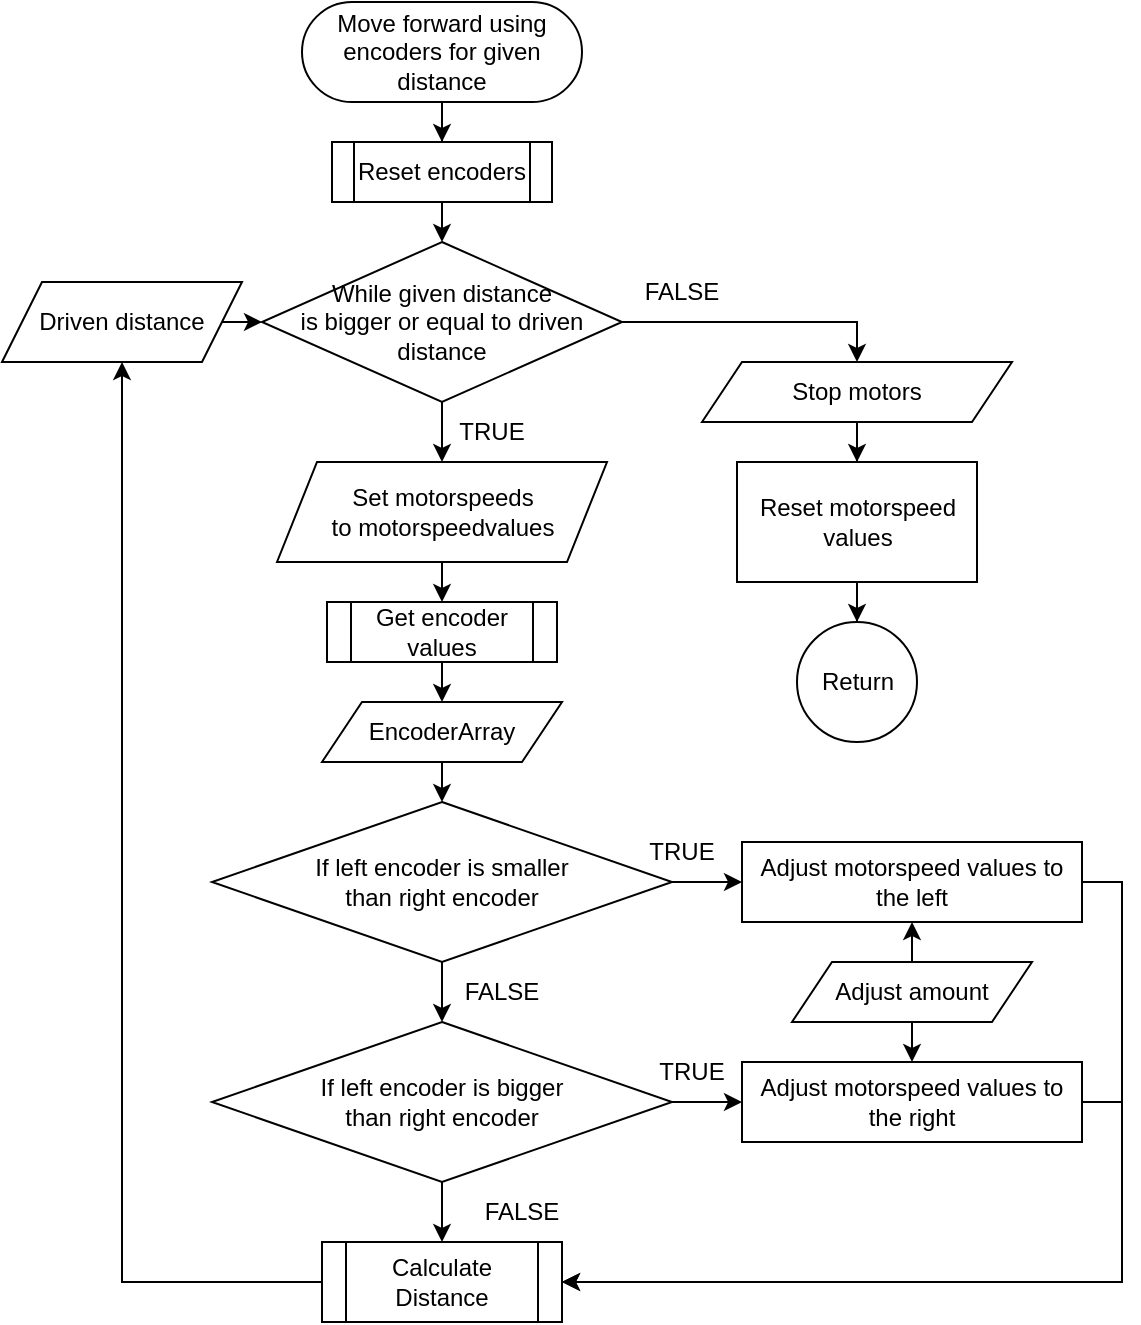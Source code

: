 <mxfile version="22.1.11" type="device">
  <diagram name="Page-1" id="1wHot74sVgRbxN3V9Pzl">
    <mxGraphModel dx="1538" dy="763" grid="1" gridSize="10" guides="1" tooltips="1" connect="1" arrows="1" fold="1" page="1" pageScale="1" pageWidth="850" pageHeight="1100" math="0" shadow="0">
      <root>
        <mxCell id="0" />
        <mxCell id="1" parent="0" />
        <mxCell id="OEuwmZ-vneeiG_g7fXwI-3" value="" style="edgeStyle=orthogonalEdgeStyle;rounded=0;orthogonalLoop=1;jettySize=auto;html=1;" parent="1" source="OEuwmZ-vneeiG_g7fXwI-1" target="OEuwmZ-vneeiG_g7fXwI-2" edge="1">
          <mxGeometry relative="1" as="geometry" />
        </mxCell>
        <mxCell id="OEuwmZ-vneeiG_g7fXwI-1" value="Move forward using encoders for given distance" style="rounded=1;whiteSpace=wrap;html=1;arcSize=50;" parent="1" vertex="1">
          <mxGeometry x="190" y="50" width="140" height="50" as="geometry" />
        </mxCell>
        <mxCell id="OEuwmZ-vneeiG_g7fXwI-5" style="edgeStyle=orthogonalEdgeStyle;rounded=0;orthogonalLoop=1;jettySize=auto;html=1;exitX=0.5;exitY=1;exitDx=0;exitDy=0;entryX=0.5;entryY=0;entryDx=0;entryDy=0;" parent="1" source="OEuwmZ-vneeiG_g7fXwI-2" target="OEuwmZ-vneeiG_g7fXwI-4" edge="1">
          <mxGeometry relative="1" as="geometry" />
        </mxCell>
        <mxCell id="OEuwmZ-vneeiG_g7fXwI-2" value="Reset encoders" style="shape=process;whiteSpace=wrap;html=1;backgroundOutline=1;" parent="1" vertex="1">
          <mxGeometry x="205" y="120" width="110" height="30" as="geometry" />
        </mxCell>
        <mxCell id="OEuwmZ-vneeiG_g7fXwI-9" style="edgeStyle=orthogonalEdgeStyle;rounded=0;orthogonalLoop=1;jettySize=auto;html=1;exitX=0.5;exitY=1;exitDx=0;exitDy=0;entryX=0.5;entryY=0;entryDx=0;entryDy=0;" parent="1" source="OEuwmZ-vneeiG_g7fXwI-4" target="OEuwmZ-vneeiG_g7fXwI-8" edge="1">
          <mxGeometry relative="1" as="geometry" />
        </mxCell>
        <mxCell id="OEuwmZ-vneeiG_g7fXwI-39" style="edgeStyle=orthogonalEdgeStyle;rounded=0;orthogonalLoop=1;jettySize=auto;html=1;exitX=1;exitY=0.5;exitDx=0;exitDy=0;entryX=0.5;entryY=0;entryDx=0;entryDy=0;" parent="1" source="OEuwmZ-vneeiG_g7fXwI-4" target="OEuwmZ-vneeiG_g7fXwI-42" edge="1">
          <mxGeometry relative="1" as="geometry">
            <mxPoint x="395.0" y="210" as="targetPoint" />
          </mxGeometry>
        </mxCell>
        <mxCell id="OEuwmZ-vneeiG_g7fXwI-4" value="While given distance &lt;br&gt;is bigger or equal to driven distance" style="rhombus;whiteSpace=wrap;html=1;" parent="1" vertex="1">
          <mxGeometry x="170" y="170" width="180" height="80" as="geometry" />
        </mxCell>
        <mxCell id="OEuwmZ-vneeiG_g7fXwI-12" style="edgeStyle=orthogonalEdgeStyle;rounded=0;orthogonalLoop=1;jettySize=auto;html=1;exitX=0.5;exitY=1;exitDx=0;exitDy=0;entryX=0.5;entryY=0;entryDx=0;entryDy=0;" parent="1" source="OEuwmZ-vneeiG_g7fXwI-8" target="OEuwmZ-vneeiG_g7fXwI-11" edge="1">
          <mxGeometry relative="1" as="geometry" />
        </mxCell>
        <mxCell id="OEuwmZ-vneeiG_g7fXwI-8" value="Set motorspeeds &lt;br&gt;to motorspeedvalues" style="shape=parallelogram;perimeter=parallelogramPerimeter;whiteSpace=wrap;html=1;fixedSize=1;" parent="1" vertex="1">
          <mxGeometry x="177.5" y="280" width="165" height="50" as="geometry" />
        </mxCell>
        <mxCell id="H-LEWs4ppPT2ZgdKhWzx-1" style="edgeStyle=orthogonalEdgeStyle;rounded=0;orthogonalLoop=1;jettySize=auto;html=1;exitX=0.5;exitY=1;exitDx=0;exitDy=0;entryX=0.5;entryY=0;entryDx=0;entryDy=0;" parent="1" source="OEuwmZ-vneeiG_g7fXwI-11" target="OEuwmZ-vneeiG_g7fXwI-15" edge="1">
          <mxGeometry relative="1" as="geometry" />
        </mxCell>
        <mxCell id="OEuwmZ-vneeiG_g7fXwI-11" value="Get encoder values" style="shape=process;whiteSpace=wrap;html=1;backgroundOutline=1;" parent="1" vertex="1">
          <mxGeometry x="202.5" y="350" width="115" height="30" as="geometry" />
        </mxCell>
        <mxCell id="OEuwmZ-vneeiG_g7fXwI-19" style="edgeStyle=orthogonalEdgeStyle;rounded=0;orthogonalLoop=1;jettySize=auto;html=1;exitX=1;exitY=0.5;exitDx=0;exitDy=0;entryX=0;entryY=0.5;entryDx=0;entryDy=0;" parent="1" source="OEuwmZ-vneeiG_g7fXwI-13" target="OEuwmZ-vneeiG_g7fXwI-18" edge="1">
          <mxGeometry relative="1" as="geometry" />
        </mxCell>
        <mxCell id="OEuwmZ-vneeiG_g7fXwI-21" style="edgeStyle=orthogonalEdgeStyle;rounded=0;orthogonalLoop=1;jettySize=auto;html=1;exitX=0.5;exitY=1;exitDx=0;exitDy=0;entryX=0.5;entryY=0;entryDx=0;entryDy=0;" parent="1" source="OEuwmZ-vneeiG_g7fXwI-13" target="OEuwmZ-vneeiG_g7fXwI-20" edge="1">
          <mxGeometry relative="1" as="geometry" />
        </mxCell>
        <mxCell id="OEuwmZ-vneeiG_g7fXwI-13" value="If left encoder is smaller &lt;br&gt;than right encoder" style="rhombus;whiteSpace=wrap;html=1;" parent="1" vertex="1">
          <mxGeometry x="145" y="450" width="230" height="80" as="geometry" />
        </mxCell>
        <mxCell id="H-LEWs4ppPT2ZgdKhWzx-2" style="edgeStyle=orthogonalEdgeStyle;rounded=0;orthogonalLoop=1;jettySize=auto;html=1;exitX=0.5;exitY=1;exitDx=0;exitDy=0;entryX=0.5;entryY=0;entryDx=0;entryDy=0;" parent="1" source="OEuwmZ-vneeiG_g7fXwI-15" target="OEuwmZ-vneeiG_g7fXwI-13" edge="1">
          <mxGeometry relative="1" as="geometry" />
        </mxCell>
        <mxCell id="OEuwmZ-vneeiG_g7fXwI-15" value="EncoderArray" style="shape=parallelogram;perimeter=parallelogramPerimeter;whiteSpace=wrap;html=1;fixedSize=1;" parent="1" vertex="1">
          <mxGeometry x="200" y="400" width="120" height="30" as="geometry" />
        </mxCell>
        <mxCell id="OEuwmZ-vneeiG_g7fXwI-34" style="edgeStyle=orthogonalEdgeStyle;rounded=0;orthogonalLoop=1;jettySize=auto;html=1;exitX=1;exitY=0.5;exitDx=0;exitDy=0;entryX=1;entryY=0.5;entryDx=0;entryDy=0;" parent="1" source="OEuwmZ-vneeiG_g7fXwI-18" target="OEuwmZ-vneeiG_g7fXwI-31" edge="1">
          <mxGeometry relative="1" as="geometry" />
        </mxCell>
        <mxCell id="OEuwmZ-vneeiG_g7fXwI-18" value="Adjust motorspeed values to the left" style="rounded=0;whiteSpace=wrap;html=1;" parent="1" vertex="1">
          <mxGeometry x="410" y="470" width="170" height="40" as="geometry" />
        </mxCell>
        <mxCell id="OEuwmZ-vneeiG_g7fXwI-23" style="edgeStyle=orthogonalEdgeStyle;rounded=0;orthogonalLoop=1;jettySize=auto;html=1;exitX=1;exitY=0.5;exitDx=0;exitDy=0;entryX=0;entryY=0.5;entryDx=0;entryDy=0;" parent="1" source="OEuwmZ-vneeiG_g7fXwI-20" target="OEuwmZ-vneeiG_g7fXwI-22" edge="1">
          <mxGeometry relative="1" as="geometry" />
        </mxCell>
        <mxCell id="OEuwmZ-vneeiG_g7fXwI-27" style="edgeStyle=orthogonalEdgeStyle;rounded=0;orthogonalLoop=1;jettySize=auto;html=1;exitX=0.5;exitY=1;exitDx=0;exitDy=0;entryX=0.5;entryY=0;entryDx=0;entryDy=0;" parent="1" source="OEuwmZ-vneeiG_g7fXwI-20" target="OEuwmZ-vneeiG_g7fXwI-31" edge="1">
          <mxGeometry relative="1" as="geometry">
            <mxPoint x="259.684" y="670" as="targetPoint" />
          </mxGeometry>
        </mxCell>
        <mxCell id="OEuwmZ-vneeiG_g7fXwI-20" value="If left encoder is bigger&lt;br style=&quot;border-color: var(--border-color);&quot;&gt;than right encoder" style="rhombus;whiteSpace=wrap;html=1;" parent="1" vertex="1">
          <mxGeometry x="145" y="560" width="230" height="80" as="geometry" />
        </mxCell>
        <mxCell id="OEuwmZ-vneeiG_g7fXwI-35" style="edgeStyle=orthogonalEdgeStyle;rounded=0;orthogonalLoop=1;jettySize=auto;html=1;exitX=1;exitY=0.5;exitDx=0;exitDy=0;entryX=1;entryY=0.5;entryDx=0;entryDy=0;" parent="1" source="OEuwmZ-vneeiG_g7fXwI-22" target="OEuwmZ-vneeiG_g7fXwI-31" edge="1">
          <mxGeometry relative="1" as="geometry" />
        </mxCell>
        <mxCell id="OEuwmZ-vneeiG_g7fXwI-22" value="Adjust motorspeed values to the right" style="rounded=0;whiteSpace=wrap;html=1;" parent="1" vertex="1">
          <mxGeometry x="410" y="580" width="170" height="40" as="geometry" />
        </mxCell>
        <mxCell id="OEuwmZ-vneeiG_g7fXwI-24" value="FALSE" style="text;html=1;strokeColor=none;fillColor=none;align=center;verticalAlign=middle;whiteSpace=wrap;rounded=0;" parent="1" vertex="1">
          <mxGeometry x="260" y="530" width="60" height="30" as="geometry" />
        </mxCell>
        <mxCell id="OEuwmZ-vneeiG_g7fXwI-25" value="TRUE" style="text;html=1;strokeColor=none;fillColor=none;align=center;verticalAlign=middle;whiteSpace=wrap;rounded=0;" parent="1" vertex="1">
          <mxGeometry x="350" y="460" width="60" height="30" as="geometry" />
        </mxCell>
        <mxCell id="OEuwmZ-vneeiG_g7fXwI-26" value="TRUE" style="text;html=1;strokeColor=none;fillColor=none;align=center;verticalAlign=middle;whiteSpace=wrap;rounded=0;" parent="1" vertex="1">
          <mxGeometry x="355" y="570" width="60" height="30" as="geometry" />
        </mxCell>
        <mxCell id="OEuwmZ-vneeiG_g7fXwI-28" value="FALSE" style="text;html=1;strokeColor=none;fillColor=none;align=center;verticalAlign=middle;whiteSpace=wrap;rounded=0;" parent="1" vertex="1">
          <mxGeometry x="270" y="640" width="60" height="30" as="geometry" />
        </mxCell>
        <mxCell id="OEuwmZ-vneeiG_g7fXwI-30" style="edgeStyle=orthogonalEdgeStyle;rounded=0;orthogonalLoop=1;jettySize=auto;html=1;exitX=1;exitY=0.5;exitDx=0;exitDy=0;entryX=0;entryY=0.5;entryDx=0;entryDy=0;" parent="1" source="OEuwmZ-vneeiG_g7fXwI-29" target="OEuwmZ-vneeiG_g7fXwI-4" edge="1">
          <mxGeometry relative="1" as="geometry" />
        </mxCell>
        <mxCell id="OEuwmZ-vneeiG_g7fXwI-29" value="Driven distance" style="shape=parallelogram;perimeter=parallelogramPerimeter;whiteSpace=wrap;html=1;fixedSize=1;" parent="1" vertex="1">
          <mxGeometry x="40" y="190" width="120" height="40" as="geometry" />
        </mxCell>
        <mxCell id="H-LEWs4ppPT2ZgdKhWzx-3" style="edgeStyle=orthogonalEdgeStyle;rounded=0;orthogonalLoop=1;jettySize=auto;html=1;exitX=0;exitY=0.5;exitDx=0;exitDy=0;entryX=0.5;entryY=1;entryDx=0;entryDy=0;" parent="1" source="OEuwmZ-vneeiG_g7fXwI-31" target="OEuwmZ-vneeiG_g7fXwI-29" edge="1">
          <mxGeometry relative="1" as="geometry" />
        </mxCell>
        <mxCell id="OEuwmZ-vneeiG_g7fXwI-31" value="Calculate Distance" style="shape=process;whiteSpace=wrap;html=1;backgroundOutline=1;" parent="1" vertex="1">
          <mxGeometry x="200" y="670" width="120" height="40" as="geometry" />
        </mxCell>
        <mxCell id="OEuwmZ-vneeiG_g7fXwI-40" value="TRUE" style="text;html=1;strokeColor=none;fillColor=none;align=center;verticalAlign=middle;whiteSpace=wrap;rounded=0;" parent="1" vertex="1">
          <mxGeometry x="255" y="250" width="60" height="30" as="geometry" />
        </mxCell>
        <mxCell id="OEuwmZ-vneeiG_g7fXwI-41" value="FALSE" style="text;html=1;strokeColor=none;fillColor=none;align=center;verticalAlign=middle;whiteSpace=wrap;rounded=0;" parent="1" vertex="1">
          <mxGeometry x="350" y="180" width="60" height="30" as="geometry" />
        </mxCell>
        <mxCell id="OEuwmZ-vneeiG_g7fXwI-45" value="" style="edgeStyle=orthogonalEdgeStyle;rounded=0;orthogonalLoop=1;jettySize=auto;html=1;" parent="1" source="OEuwmZ-vneeiG_g7fXwI-42" target="OEuwmZ-vneeiG_g7fXwI-44" edge="1">
          <mxGeometry relative="1" as="geometry" />
        </mxCell>
        <mxCell id="OEuwmZ-vneeiG_g7fXwI-42" value="Stop motors" style="shape=parallelogram;perimeter=parallelogramPerimeter;whiteSpace=wrap;html=1;fixedSize=1;" parent="1" vertex="1">
          <mxGeometry x="390" y="230" width="155" height="30" as="geometry" />
        </mxCell>
        <mxCell id="OEuwmZ-vneeiG_g7fXwI-47" value="" style="edgeStyle=orthogonalEdgeStyle;rounded=0;orthogonalLoop=1;jettySize=auto;html=1;" parent="1" source="OEuwmZ-vneeiG_g7fXwI-44" target="OEuwmZ-vneeiG_g7fXwI-46" edge="1">
          <mxGeometry relative="1" as="geometry" />
        </mxCell>
        <mxCell id="OEuwmZ-vneeiG_g7fXwI-44" value="Reset motorspeed values" style="whiteSpace=wrap;html=1;rounded=0;" parent="1" vertex="1">
          <mxGeometry x="407.5" y="280" width="120" height="60" as="geometry" />
        </mxCell>
        <mxCell id="OEuwmZ-vneeiG_g7fXwI-46" value="Return" style="ellipse;whiteSpace=wrap;html=1;rounded=0;" parent="1" vertex="1">
          <mxGeometry x="437.5" y="360" width="60" height="60" as="geometry" />
        </mxCell>
        <mxCell id="OEuwmZ-vneeiG_g7fXwI-49" style="edgeStyle=orthogonalEdgeStyle;rounded=0;orthogonalLoop=1;jettySize=auto;html=1;exitX=0.5;exitY=0;exitDx=0;exitDy=0;entryX=0.5;entryY=1;entryDx=0;entryDy=0;" parent="1" source="OEuwmZ-vneeiG_g7fXwI-48" target="OEuwmZ-vneeiG_g7fXwI-18" edge="1">
          <mxGeometry relative="1" as="geometry" />
        </mxCell>
        <mxCell id="OEuwmZ-vneeiG_g7fXwI-50" style="edgeStyle=orthogonalEdgeStyle;rounded=0;orthogonalLoop=1;jettySize=auto;html=1;exitX=0.5;exitY=1;exitDx=0;exitDy=0;entryX=0.5;entryY=0;entryDx=0;entryDy=0;" parent="1" source="OEuwmZ-vneeiG_g7fXwI-48" target="OEuwmZ-vneeiG_g7fXwI-22" edge="1">
          <mxGeometry relative="1" as="geometry" />
        </mxCell>
        <mxCell id="OEuwmZ-vneeiG_g7fXwI-48" value="Adjust amount" style="shape=parallelogram;perimeter=parallelogramPerimeter;whiteSpace=wrap;html=1;fixedSize=1;" parent="1" vertex="1">
          <mxGeometry x="435" y="530" width="120" height="30" as="geometry" />
        </mxCell>
      </root>
    </mxGraphModel>
  </diagram>
</mxfile>
